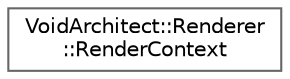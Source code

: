 digraph "Graphical Class Hierarchy"
{
 // LATEX_PDF_SIZE
  bgcolor="transparent";
  edge [fontname=Helvetica,fontsize=10,labelfontname=Helvetica,labelfontsize=10];
  node [fontname=Helvetica,fontsize=10,shape=box,height=0.2,width=0.4];
  rankdir="LR";
  Node0 [id="Node000000",label="VoidArchitect::Renderer\l::RenderContext",height=0.2,width=0.4,color="grey40", fillcolor="white", style="filled",URL="$struct_void_architect_1_1_renderer_1_1_render_context.html",tooltip=" "];
}
